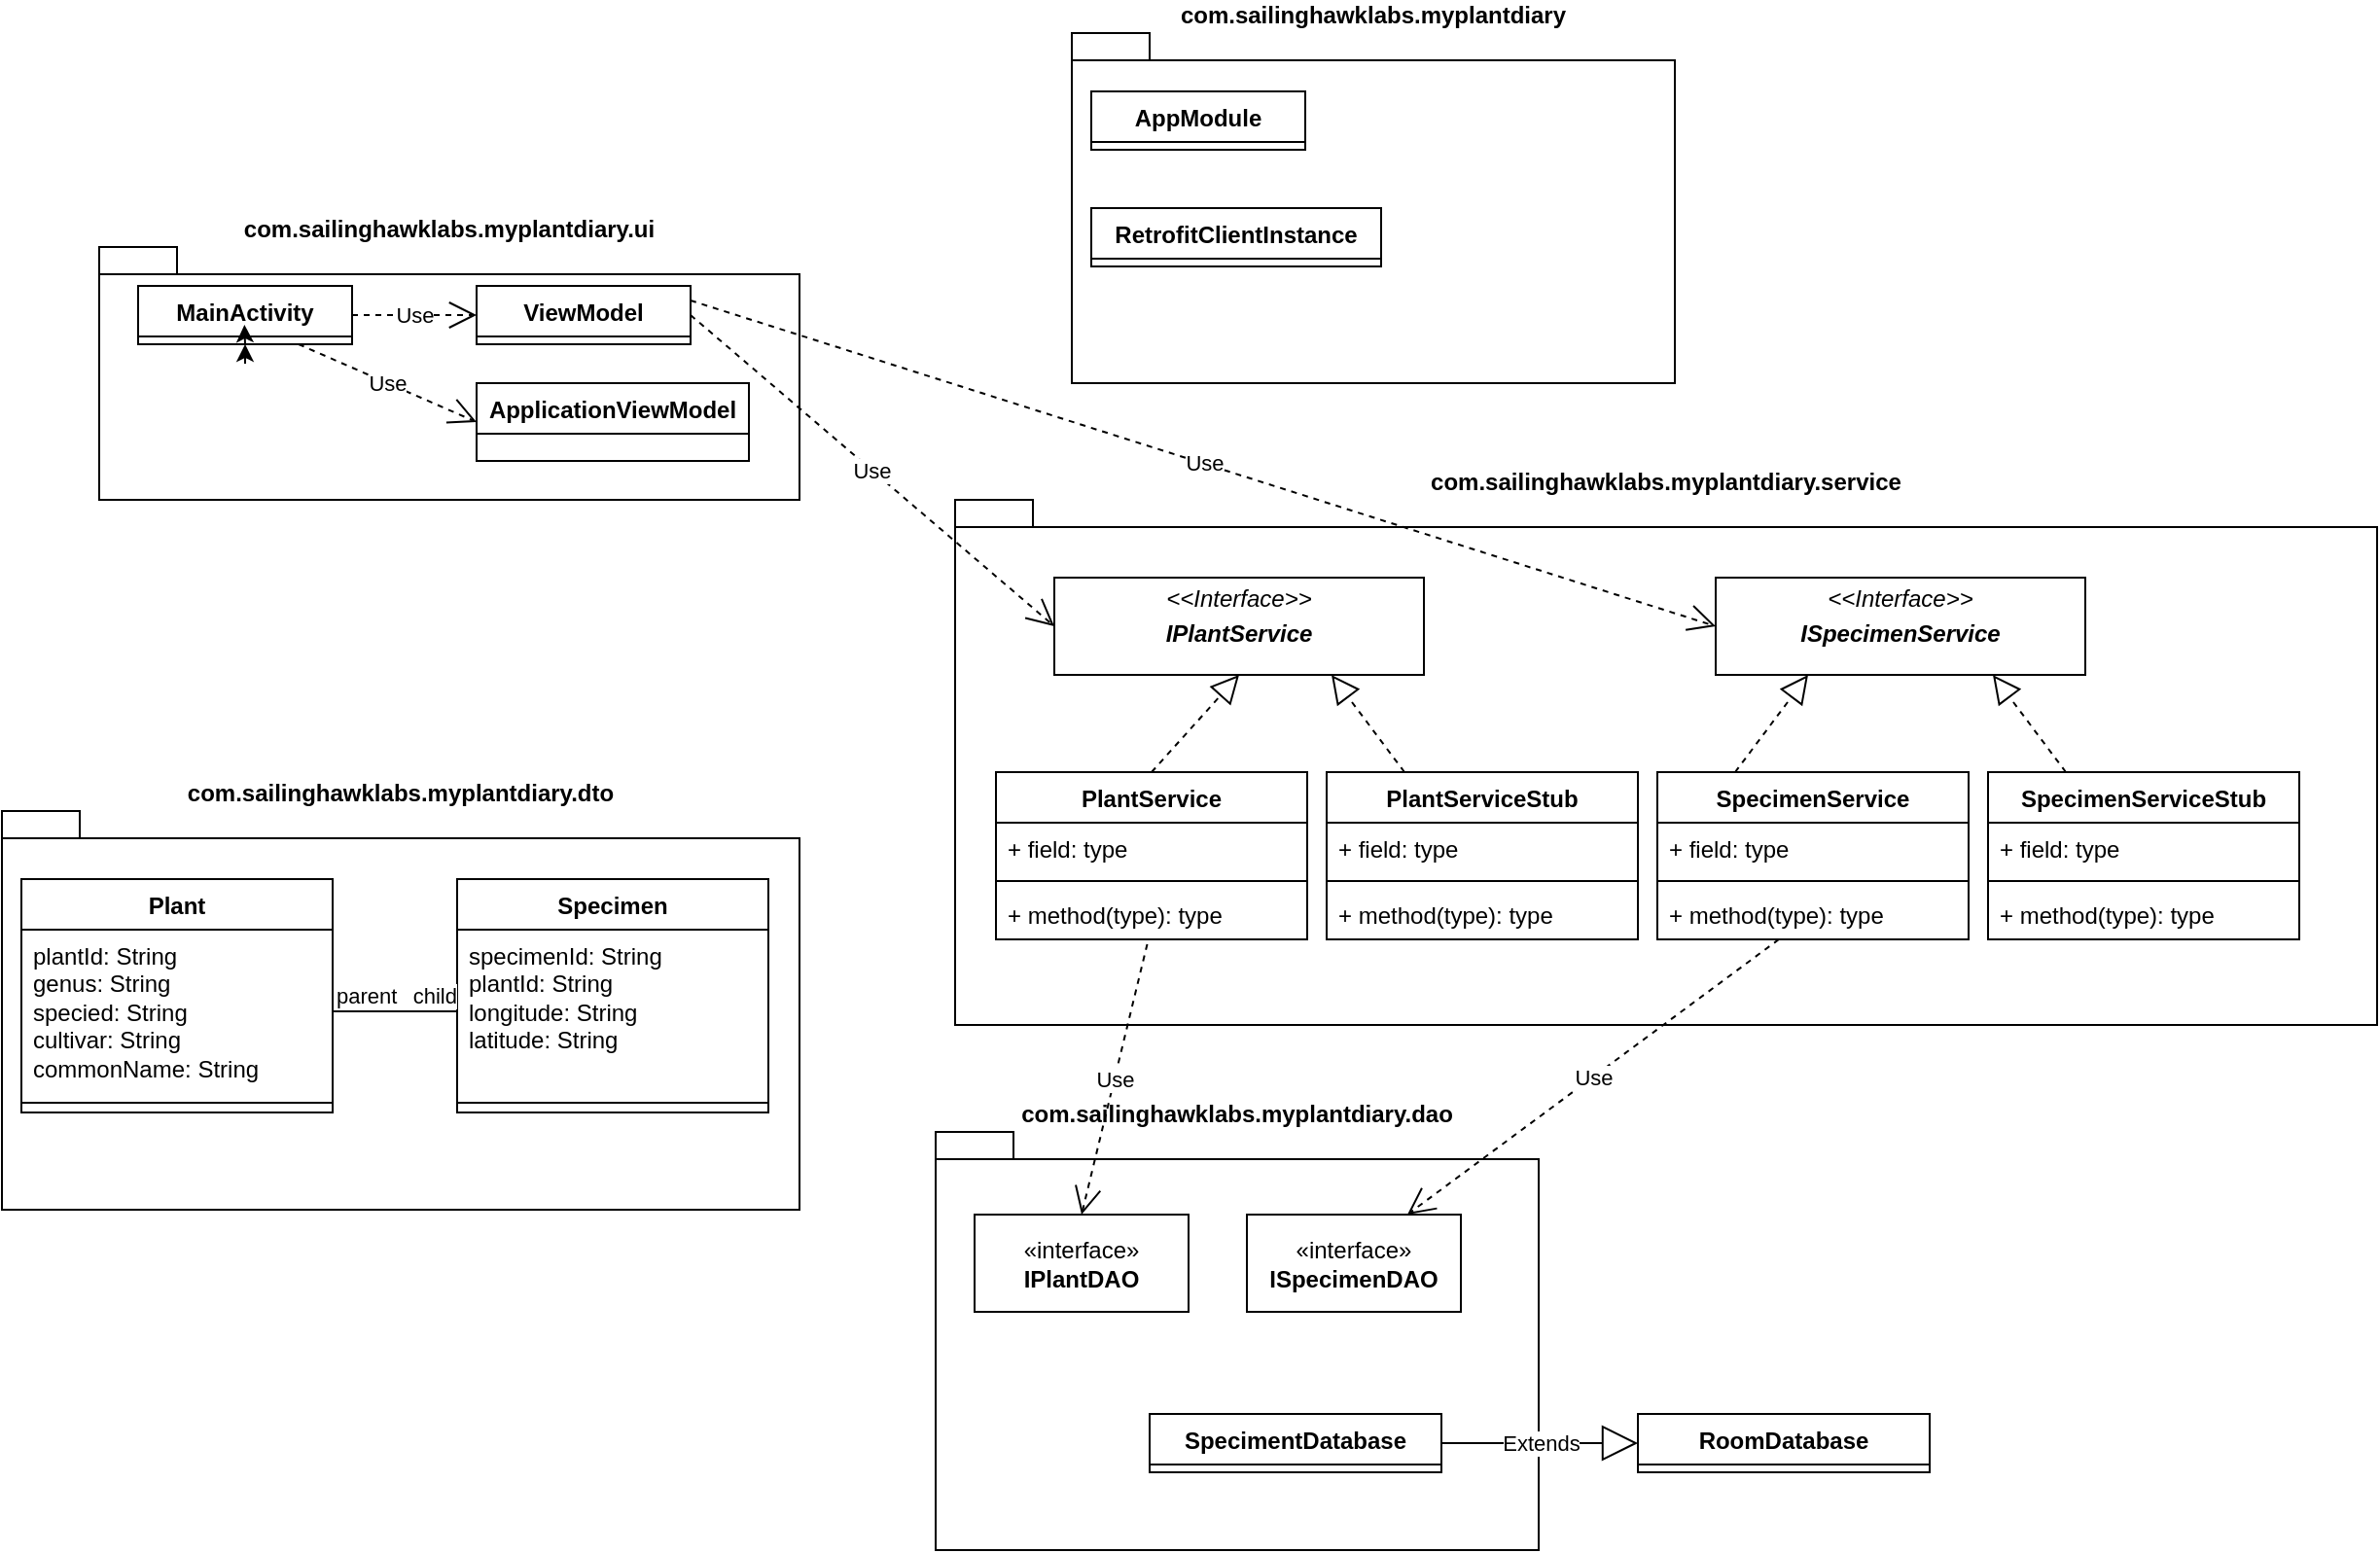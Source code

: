 <mxfile version="21.1.4" type="github">
  <diagram name="Page-1" id="b5b7bab2-c9e2-2cf4-8b2a-24fd1a2a6d21">
    <mxGraphModel dx="2223" dy="1129" grid="1" gridSize="10" guides="1" tooltips="1" connect="1" arrows="1" fold="1" page="1" pageScale="1" pageWidth="827" pageHeight="1169" background="none" math="0" shadow="0">
      <root>
        <mxCell id="0" />
        <mxCell id="1" parent="0" />
        <mxCell id="nXerVdP6QZ_sA-ox6z_5-1" value="com.sailinghawklabs.myplantdiary.ui" style="shape=folder;fontStyle=1;spacingTop=10;tabWidth=40;tabHeight=14;tabPosition=left;html=1;whiteSpace=wrap;labelPosition=center;verticalLabelPosition=top;align=center;verticalAlign=bottom;" vertex="1" parent="1">
          <mxGeometry x="150" y="210" width="360" height="130" as="geometry" />
        </mxCell>
        <mxCell id="nXerVdP6QZ_sA-ox6z_5-8" value="com.sailinghawklabs.myplantdiary.service" style="shape=folder;fontStyle=1;spacingTop=10;tabWidth=40;tabHeight=14;tabPosition=left;html=1;whiteSpace=wrap;labelPosition=center;verticalLabelPosition=top;align=center;verticalAlign=bottom;" vertex="1" parent="1">
          <mxGeometry x="590" y="340" width="731" height="270" as="geometry" />
        </mxCell>
        <mxCell id="nXerVdP6QZ_sA-ox6z_5-7" value="com.sailinghawklabs.myplantdiary.dto&lt;br&gt;" style="shape=folder;fontStyle=1;spacingTop=10;tabWidth=40;tabHeight=14;tabPosition=left;html=1;whiteSpace=wrap;labelPosition=center;verticalLabelPosition=top;align=center;verticalAlign=bottom;" vertex="1" parent="1">
          <mxGeometry x="100" y="500" width="410" height="205" as="geometry" />
        </mxCell>
        <mxCell id="nXerVdP6QZ_sA-ox6z_5-9" value="com.sailinghawklabs.myplantdiary.dao" style="shape=folder;fontStyle=1;spacingTop=10;tabWidth=40;tabHeight=14;tabPosition=left;html=1;whiteSpace=wrap;labelPosition=center;verticalLabelPosition=top;align=center;verticalAlign=bottom;" vertex="1" parent="1">
          <mxGeometry x="580" y="665" width="310" height="215" as="geometry" />
        </mxCell>
        <mxCell id="nXerVdP6QZ_sA-ox6z_5-12" value="MainActivity" style="swimlane;fontStyle=1;align=center;verticalAlign=top;childLayout=stackLayout;horizontal=1;startSize=26;horizontalStack=0;resizeParent=1;resizeParentMax=0;resizeLast=0;collapsible=1;marginBottom=0;whiteSpace=wrap;html=1;" vertex="1" collapsed="1" parent="1">
          <mxGeometry x="170" y="230" width="110" height="30" as="geometry">
            <mxRectangle x="380" y="244" width="160" height="86" as="alternateBounds" />
          </mxGeometry>
        </mxCell>
        <mxCell id="nXerVdP6QZ_sA-ox6z_5-13" value="+ field: type" style="text;strokeColor=none;fillColor=none;align=left;verticalAlign=top;spacingLeft=4;spacingRight=4;overflow=hidden;rotatable=0;points=[[0,0.5],[1,0.5]];portConstraint=eastwest;whiteSpace=wrap;html=1;" vertex="1" parent="nXerVdP6QZ_sA-ox6z_5-12">
          <mxGeometry y="26" width="160" height="26" as="geometry" />
        </mxCell>
        <mxCell id="nXerVdP6QZ_sA-ox6z_5-14" value="" style="line;strokeWidth=1;fillColor=none;align=left;verticalAlign=middle;spacingTop=-1;spacingLeft=3;spacingRight=3;rotatable=0;labelPosition=right;points=[];portConstraint=eastwest;strokeColor=inherit;" vertex="1" parent="nXerVdP6QZ_sA-ox6z_5-12">
          <mxGeometry y="52" width="160" height="8" as="geometry" />
        </mxCell>
        <mxCell id="nXerVdP6QZ_sA-ox6z_5-15" value="+ method(type): type" style="text;strokeColor=none;fillColor=none;align=left;verticalAlign=top;spacingLeft=4;spacingRight=4;overflow=hidden;rotatable=0;points=[[0,0.5],[1,0.5]];portConstraint=eastwest;whiteSpace=wrap;html=1;" vertex="1" parent="nXerVdP6QZ_sA-ox6z_5-12">
          <mxGeometry y="60" width="160" height="26" as="geometry" />
        </mxCell>
        <mxCell id="nXerVdP6QZ_sA-ox6z_5-16" value="ViewModel" style="swimlane;fontStyle=1;align=center;verticalAlign=top;childLayout=stackLayout;horizontal=1;startSize=26;horizontalStack=0;resizeParent=1;resizeParentMax=0;resizeLast=0;collapsible=1;marginBottom=0;whiteSpace=wrap;html=1;" vertex="1" collapsed="1" parent="1">
          <mxGeometry x="344" y="230" width="110" height="30" as="geometry">
            <mxRectangle x="380" y="244" width="160" height="86" as="alternateBounds" />
          </mxGeometry>
        </mxCell>
        <mxCell id="nXerVdP6QZ_sA-ox6z_5-17" value="+ field: type" style="text;strokeColor=none;fillColor=none;align=left;verticalAlign=top;spacingLeft=4;spacingRight=4;overflow=hidden;rotatable=0;points=[[0,0.5],[1,0.5]];portConstraint=eastwest;whiteSpace=wrap;html=1;" vertex="1" parent="nXerVdP6QZ_sA-ox6z_5-16">
          <mxGeometry y="26" width="160" height="26" as="geometry" />
        </mxCell>
        <mxCell id="nXerVdP6QZ_sA-ox6z_5-18" value="" style="line;strokeWidth=1;fillColor=none;align=left;verticalAlign=middle;spacingTop=-1;spacingLeft=3;spacingRight=3;rotatable=0;labelPosition=right;points=[];portConstraint=eastwest;strokeColor=inherit;" vertex="1" parent="nXerVdP6QZ_sA-ox6z_5-16">
          <mxGeometry y="52" width="160" height="8" as="geometry" />
        </mxCell>
        <mxCell id="nXerVdP6QZ_sA-ox6z_5-19" value="+ method(type): type" style="text;strokeColor=none;fillColor=none;align=left;verticalAlign=top;spacingLeft=4;spacingRight=4;overflow=hidden;rotatable=0;points=[[0,0.5],[1,0.5]];portConstraint=eastwest;whiteSpace=wrap;html=1;" vertex="1" parent="nXerVdP6QZ_sA-ox6z_5-16">
          <mxGeometry y="60" width="160" height="26" as="geometry" />
        </mxCell>
        <mxCell id="nXerVdP6QZ_sA-ox6z_5-24" value="ApplicationViewModel" style="swimlane;fontStyle=1;align=center;verticalAlign=top;childLayout=stackLayout;horizontal=1;startSize=26;horizontalStack=0;resizeParent=1;resizeParentMax=0;resizeLast=0;collapsible=1;marginBottom=0;whiteSpace=wrap;html=1;" vertex="1" collapsed="1" parent="1">
          <mxGeometry x="344" y="280" width="140" height="40" as="geometry">
            <mxRectangle x="120" y="210" width="160" height="86" as="alternateBounds" />
          </mxGeometry>
        </mxCell>
        <mxCell id="nXerVdP6QZ_sA-ox6z_5-25" value="+ field: type" style="text;strokeColor=none;fillColor=none;align=left;verticalAlign=top;spacingLeft=4;spacingRight=4;overflow=hidden;rotatable=0;points=[[0,0.5],[1,0.5]];portConstraint=eastwest;whiteSpace=wrap;html=1;" vertex="1" parent="nXerVdP6QZ_sA-ox6z_5-24">
          <mxGeometry y="26" width="160" height="26" as="geometry" />
        </mxCell>
        <mxCell id="nXerVdP6QZ_sA-ox6z_5-26" value="" style="line;strokeWidth=1;fillColor=none;align=left;verticalAlign=middle;spacingTop=-1;spacingLeft=3;spacingRight=3;rotatable=0;labelPosition=right;points=[];portConstraint=eastwest;strokeColor=inherit;" vertex="1" parent="nXerVdP6QZ_sA-ox6z_5-24">
          <mxGeometry y="52" width="160" height="8" as="geometry" />
        </mxCell>
        <mxCell id="nXerVdP6QZ_sA-ox6z_5-27" value="+ method(type): type" style="text;strokeColor=none;fillColor=none;align=left;verticalAlign=top;spacingLeft=4;spacingRight=4;overflow=hidden;rotatable=0;points=[[0,0.5],[1,0.5]];portConstraint=eastwest;whiteSpace=wrap;html=1;" vertex="1" parent="nXerVdP6QZ_sA-ox6z_5-24">
          <mxGeometry y="60" width="160" height="26" as="geometry" />
        </mxCell>
        <mxCell id="nXerVdP6QZ_sA-ox6z_5-28" value="com.sailinghawklabs.myplantdiary" style="shape=folder;fontStyle=1;spacingTop=10;tabWidth=40;tabHeight=14;tabPosition=left;html=1;whiteSpace=wrap;labelPosition=center;verticalLabelPosition=top;align=center;verticalAlign=bottom;" vertex="1" parent="1">
          <mxGeometry x="650" y="100" width="310" height="180" as="geometry" />
        </mxCell>
        <mxCell id="nXerVdP6QZ_sA-ox6z_5-29" value="AppModule" style="swimlane;fontStyle=1;align=center;verticalAlign=top;childLayout=stackLayout;horizontal=1;startSize=26;horizontalStack=0;resizeParent=1;resizeParentMax=0;resizeLast=0;collapsible=1;marginBottom=0;whiteSpace=wrap;html=1;" vertex="1" collapsed="1" parent="1">
          <mxGeometry x="660" y="130" width="110" height="30" as="geometry">
            <mxRectangle x="380" y="244" width="160" height="86" as="alternateBounds" />
          </mxGeometry>
        </mxCell>
        <mxCell id="nXerVdP6QZ_sA-ox6z_5-30" value="+ field: type" style="text;strokeColor=none;fillColor=none;align=left;verticalAlign=top;spacingLeft=4;spacingRight=4;overflow=hidden;rotatable=0;points=[[0,0.5],[1,0.5]];portConstraint=eastwest;whiteSpace=wrap;html=1;" vertex="1" parent="nXerVdP6QZ_sA-ox6z_5-29">
          <mxGeometry y="26" width="160" height="26" as="geometry" />
        </mxCell>
        <mxCell id="nXerVdP6QZ_sA-ox6z_5-31" value="" style="line;strokeWidth=1;fillColor=none;align=left;verticalAlign=middle;spacingTop=-1;spacingLeft=3;spacingRight=3;rotatable=0;labelPosition=right;points=[];portConstraint=eastwest;strokeColor=inherit;" vertex="1" parent="nXerVdP6QZ_sA-ox6z_5-29">
          <mxGeometry y="52" width="160" height="8" as="geometry" />
        </mxCell>
        <mxCell id="nXerVdP6QZ_sA-ox6z_5-32" value="+ method(type): type" style="text;strokeColor=none;fillColor=none;align=left;verticalAlign=top;spacingLeft=4;spacingRight=4;overflow=hidden;rotatable=0;points=[[0,0.5],[1,0.5]];portConstraint=eastwest;whiteSpace=wrap;html=1;" vertex="1" parent="nXerVdP6QZ_sA-ox6z_5-29">
          <mxGeometry y="60" width="160" height="26" as="geometry" />
        </mxCell>
        <mxCell id="nXerVdP6QZ_sA-ox6z_5-33" value="Use" style="endArrow=open;endSize=12;dashed=1;html=1;rounded=0;exitX=1;exitY=0.5;exitDx=0;exitDy=0;entryX=0;entryY=0.5;entryDx=0;entryDy=0;" edge="1" parent="1" source="nXerVdP6QZ_sA-ox6z_5-12" target="nXerVdP6QZ_sA-ox6z_5-16">
          <mxGeometry width="160" relative="1" as="geometry">
            <mxPoint x="520" y="320" as="sourcePoint" />
            <mxPoint x="680" y="320" as="targetPoint" />
          </mxGeometry>
        </mxCell>
        <mxCell id="nXerVdP6QZ_sA-ox6z_5-34" value="Use" style="endArrow=open;endSize=12;dashed=1;html=1;rounded=0;exitX=0.75;exitY=1;exitDx=0;exitDy=0;entryX=0;entryY=0.5;entryDx=0;entryDy=0;" edge="1" parent="1" source="nXerVdP6QZ_sA-ox6z_5-12" target="nXerVdP6QZ_sA-ox6z_5-24">
          <mxGeometry width="160" relative="1" as="geometry">
            <mxPoint x="280" y="255" as="sourcePoint" />
            <mxPoint x="354" y="255" as="targetPoint" />
          </mxGeometry>
        </mxCell>
        <mxCell id="nXerVdP6QZ_sA-ox6z_5-35" style="edgeStyle=orthogonalEdgeStyle;rounded=0;orthogonalLoop=1;jettySize=auto;html=1;exitX=0.5;exitY=1;exitDx=0;exitDy=0;entryX=0.497;entryY=0.667;entryDx=0;entryDy=0;entryPerimeter=0;" edge="1" parent="1" source="nXerVdP6QZ_sA-ox6z_5-12" target="nXerVdP6QZ_sA-ox6z_5-12">
          <mxGeometry relative="1" as="geometry" />
        </mxCell>
        <mxCell id="nXerVdP6QZ_sA-ox6z_5-36" style="edgeStyle=orthogonalEdgeStyle;rounded=0;orthogonalLoop=1;jettySize=auto;html=1;exitX=0.5;exitY=1;exitDx=0;exitDy=0;entryX=0.497;entryY=0.667;entryDx=0;entryDy=0;entryPerimeter=0;" edge="1" parent="1">
          <mxGeometry relative="1" as="geometry">
            <mxPoint x="225" y="270" as="sourcePoint" />
            <mxPoint x="225" y="260" as="targetPoint" />
          </mxGeometry>
        </mxCell>
        <mxCell id="nXerVdP6QZ_sA-ox6z_5-37" value="Plant" style="swimlane;fontStyle=1;align=center;verticalAlign=top;childLayout=stackLayout;horizontal=1;startSize=26;horizontalStack=0;resizeParent=1;resizeParentMax=0;resizeLast=0;collapsible=1;marginBottom=0;whiteSpace=wrap;html=1;" vertex="1" parent="1">
          <mxGeometry x="110" y="535" width="160" height="120" as="geometry">
            <mxRectangle x="120" y="440" width="110" height="30" as="alternateBounds" />
          </mxGeometry>
        </mxCell>
        <mxCell id="nXerVdP6QZ_sA-ox6z_5-38" value="plantId: String&lt;br&gt;genus: String&lt;br&gt;specied: String&lt;br&gt;cultivar: String&lt;br&gt;commonName: String" style="text;strokeColor=none;fillColor=none;align=left;verticalAlign=top;spacingLeft=4;spacingRight=4;overflow=hidden;rotatable=0;points=[[0,0.5],[1,0.5]];portConstraint=eastwest;whiteSpace=wrap;html=1;" vertex="1" parent="nXerVdP6QZ_sA-ox6z_5-37">
          <mxGeometry y="26" width="160" height="84" as="geometry" />
        </mxCell>
        <mxCell id="nXerVdP6QZ_sA-ox6z_5-39" value="" style="line;strokeWidth=1;fillColor=none;align=left;verticalAlign=middle;spacingTop=-1;spacingLeft=3;spacingRight=3;rotatable=0;labelPosition=right;points=[];portConstraint=eastwest;strokeColor=inherit;" vertex="1" parent="nXerVdP6QZ_sA-ox6z_5-37">
          <mxGeometry y="110" width="160" height="10" as="geometry" />
        </mxCell>
        <mxCell id="nXerVdP6QZ_sA-ox6z_5-41" value="Specimen" style="swimlane;fontStyle=1;align=center;verticalAlign=top;childLayout=stackLayout;horizontal=1;startSize=26;horizontalStack=0;resizeParent=1;resizeParentMax=0;resizeLast=0;collapsible=1;marginBottom=0;whiteSpace=wrap;html=1;" vertex="1" parent="1">
          <mxGeometry x="334" y="535" width="160" height="120" as="geometry">
            <mxRectangle x="120" y="440" width="110" height="30" as="alternateBounds" />
          </mxGeometry>
        </mxCell>
        <mxCell id="nXerVdP6QZ_sA-ox6z_5-42" value="specimenId: String&lt;br&gt;plantId: String&lt;br&gt;longitude: String&lt;br&gt;latitude: String" style="text;strokeColor=none;fillColor=none;align=left;verticalAlign=top;spacingLeft=4;spacingRight=4;overflow=hidden;rotatable=0;points=[[0,0.5],[1,0.5]];portConstraint=eastwest;whiteSpace=wrap;html=1;" vertex="1" parent="nXerVdP6QZ_sA-ox6z_5-41">
          <mxGeometry y="26" width="160" height="84" as="geometry" />
        </mxCell>
        <mxCell id="nXerVdP6QZ_sA-ox6z_5-43" value="" style="line;strokeWidth=1;fillColor=none;align=left;verticalAlign=middle;spacingTop=-1;spacingLeft=3;spacingRight=3;rotatable=0;labelPosition=right;points=[];portConstraint=eastwest;strokeColor=inherit;" vertex="1" parent="nXerVdP6QZ_sA-ox6z_5-41">
          <mxGeometry y="110" width="160" height="10" as="geometry" />
        </mxCell>
        <mxCell id="nXerVdP6QZ_sA-ox6z_5-45" value="" style="endArrow=none;html=1;edgeStyle=orthogonalEdgeStyle;rounded=0;exitX=1;exitY=0.5;exitDx=0;exitDy=0;entryX=0;entryY=0.5;entryDx=0;entryDy=0;" edge="1" parent="1" source="nXerVdP6QZ_sA-ox6z_5-38" target="nXerVdP6QZ_sA-ox6z_5-42">
          <mxGeometry relative="1" as="geometry">
            <mxPoint x="220" y="455" as="sourcePoint" />
            <mxPoint x="350" y="603" as="targetPoint" />
          </mxGeometry>
        </mxCell>
        <mxCell id="nXerVdP6QZ_sA-ox6z_5-46" value="parent" style="edgeLabel;resizable=0;html=1;align=left;verticalAlign=bottom;" connectable="0" vertex="1" parent="nXerVdP6QZ_sA-ox6z_5-45">
          <mxGeometry x="-1" relative="1" as="geometry" />
        </mxCell>
        <mxCell id="nXerVdP6QZ_sA-ox6z_5-47" value="child" style="edgeLabel;resizable=0;html=1;align=right;verticalAlign=bottom;" connectable="0" vertex="1" parent="nXerVdP6QZ_sA-ox6z_5-45">
          <mxGeometry x="1" relative="1" as="geometry" />
        </mxCell>
        <mxCell id="nXerVdP6QZ_sA-ox6z_5-52" value="&lt;p style=&quot;margin:0px;margin-top:4px;text-align:center;&quot;&gt;&lt;i&gt;&amp;lt;&amp;lt;Interface&amp;gt;&amp;gt;&lt;/i&gt;&lt;br&gt;&lt;/p&gt;&lt;p style=&quot;margin:0px;margin-top:4px;text-align:center;&quot;&gt;&lt;i&gt;&lt;b&gt;IPlantService&lt;/b&gt;&lt;/i&gt;&lt;/p&gt;&lt;p style=&quot;margin:0px;margin-left:4px;&quot;&gt;&lt;br&gt;&lt;/p&gt;" style="verticalAlign=top;align=left;overflow=fill;fontSize=12;fontFamily=Helvetica;html=1;whiteSpace=wrap;" vertex="1" parent="1">
          <mxGeometry x="641" y="380" width="190" height="50" as="geometry" />
        </mxCell>
        <mxCell id="nXerVdP6QZ_sA-ox6z_5-53" value="PlantService" style="swimlane;fontStyle=1;align=center;verticalAlign=top;childLayout=stackLayout;horizontal=1;startSize=26;horizontalStack=0;resizeParent=1;resizeParentMax=0;resizeLast=0;collapsible=1;marginBottom=0;whiteSpace=wrap;html=1;" vertex="1" parent="1">
          <mxGeometry x="611" y="480" width="160" height="86" as="geometry" />
        </mxCell>
        <mxCell id="nXerVdP6QZ_sA-ox6z_5-54" value="+ field: type" style="text;strokeColor=none;fillColor=none;align=left;verticalAlign=top;spacingLeft=4;spacingRight=4;overflow=hidden;rotatable=0;points=[[0,0.5],[1,0.5]];portConstraint=eastwest;whiteSpace=wrap;html=1;" vertex="1" parent="nXerVdP6QZ_sA-ox6z_5-53">
          <mxGeometry y="26" width="160" height="26" as="geometry" />
        </mxCell>
        <mxCell id="nXerVdP6QZ_sA-ox6z_5-55" value="" style="line;strokeWidth=1;fillColor=none;align=left;verticalAlign=middle;spacingTop=-1;spacingLeft=3;spacingRight=3;rotatable=0;labelPosition=right;points=[];portConstraint=eastwest;strokeColor=inherit;" vertex="1" parent="nXerVdP6QZ_sA-ox6z_5-53">
          <mxGeometry y="52" width="160" height="8" as="geometry" />
        </mxCell>
        <mxCell id="nXerVdP6QZ_sA-ox6z_5-56" value="+ method(type): type" style="text;strokeColor=none;fillColor=none;align=left;verticalAlign=top;spacingLeft=4;spacingRight=4;overflow=hidden;rotatable=0;points=[[0,0.5],[1,0.5]];portConstraint=eastwest;whiteSpace=wrap;html=1;" vertex="1" parent="nXerVdP6QZ_sA-ox6z_5-53">
          <mxGeometry y="60" width="160" height="26" as="geometry" />
        </mxCell>
        <mxCell id="nXerVdP6QZ_sA-ox6z_5-57" value="" style="endArrow=block;dashed=1;endFill=0;endSize=12;html=1;rounded=0;entryX=0.5;entryY=1;entryDx=0;entryDy=0;exitX=0.5;exitY=0;exitDx=0;exitDy=0;" edge="1" parent="1" source="nXerVdP6QZ_sA-ox6z_5-53" target="nXerVdP6QZ_sA-ox6z_5-52">
          <mxGeometry width="160" relative="1" as="geometry">
            <mxPoint x="811" y="500" as="sourcePoint" />
            <mxPoint x="971" y="500" as="targetPoint" />
          </mxGeometry>
        </mxCell>
        <mxCell id="nXerVdP6QZ_sA-ox6z_5-59" value="PlantServiceStub" style="swimlane;fontStyle=1;align=center;verticalAlign=top;childLayout=stackLayout;horizontal=1;startSize=26;horizontalStack=0;resizeParent=1;resizeParentMax=0;resizeLast=0;collapsible=1;marginBottom=0;whiteSpace=wrap;html=1;" vertex="1" parent="1">
          <mxGeometry x="781" y="480" width="160" height="86" as="geometry" />
        </mxCell>
        <mxCell id="nXerVdP6QZ_sA-ox6z_5-60" value="+ field: type" style="text;strokeColor=none;fillColor=none;align=left;verticalAlign=top;spacingLeft=4;spacingRight=4;overflow=hidden;rotatable=0;points=[[0,0.5],[1,0.5]];portConstraint=eastwest;whiteSpace=wrap;html=1;" vertex="1" parent="nXerVdP6QZ_sA-ox6z_5-59">
          <mxGeometry y="26" width="160" height="26" as="geometry" />
        </mxCell>
        <mxCell id="nXerVdP6QZ_sA-ox6z_5-61" value="" style="line;strokeWidth=1;fillColor=none;align=left;verticalAlign=middle;spacingTop=-1;spacingLeft=3;spacingRight=3;rotatable=0;labelPosition=right;points=[];portConstraint=eastwest;strokeColor=inherit;" vertex="1" parent="nXerVdP6QZ_sA-ox6z_5-59">
          <mxGeometry y="52" width="160" height="8" as="geometry" />
        </mxCell>
        <mxCell id="nXerVdP6QZ_sA-ox6z_5-62" value="+ method(type): type" style="text;strokeColor=none;fillColor=none;align=left;verticalAlign=top;spacingLeft=4;spacingRight=4;overflow=hidden;rotatable=0;points=[[0,0.5],[1,0.5]];portConstraint=eastwest;whiteSpace=wrap;html=1;" vertex="1" parent="nXerVdP6QZ_sA-ox6z_5-59">
          <mxGeometry y="60" width="160" height="26" as="geometry" />
        </mxCell>
        <mxCell id="nXerVdP6QZ_sA-ox6z_5-64" value="" style="endArrow=block;dashed=1;endFill=0;endSize=12;html=1;rounded=0;entryX=0.75;entryY=1;entryDx=0;entryDy=0;exitX=0.25;exitY=0;exitDx=0;exitDy=0;" edge="1" parent="1" source="nXerVdP6QZ_sA-ox6z_5-59" target="nXerVdP6QZ_sA-ox6z_5-52">
          <mxGeometry width="160" relative="1" as="geometry">
            <mxPoint x="841" y="470" as="sourcePoint" />
            <mxPoint x="856" y="410" as="targetPoint" />
          </mxGeometry>
        </mxCell>
        <mxCell id="nXerVdP6QZ_sA-ox6z_5-65" value="&lt;p style=&quot;margin:0px;margin-top:4px;text-align:center;&quot;&gt;&lt;i&gt;&amp;lt;&amp;lt;Interface&amp;gt;&amp;gt;&lt;/i&gt;&lt;br&gt;&lt;/p&gt;&lt;p style=&quot;margin:0px;margin-top:4px;text-align:center;&quot;&gt;&lt;b&gt;&lt;i&gt;ISpecimenService&lt;/i&gt;&lt;/b&gt;&lt;/p&gt;" style="verticalAlign=top;align=left;overflow=fill;fontSize=12;fontFamily=Helvetica;html=1;whiteSpace=wrap;" vertex="1" parent="1">
          <mxGeometry x="981" y="380" width="190" height="50" as="geometry" />
        </mxCell>
        <mxCell id="nXerVdP6QZ_sA-ox6z_5-66" value="SpecimenServiceStub" style="swimlane;fontStyle=1;align=center;verticalAlign=top;childLayout=stackLayout;horizontal=1;startSize=26;horizontalStack=0;resizeParent=1;resizeParentMax=0;resizeLast=0;collapsible=1;marginBottom=0;whiteSpace=wrap;html=1;" vertex="1" parent="1">
          <mxGeometry x="1121" y="480" width="160" height="86" as="geometry" />
        </mxCell>
        <mxCell id="nXerVdP6QZ_sA-ox6z_5-67" value="+ field: type" style="text;strokeColor=none;fillColor=none;align=left;verticalAlign=top;spacingLeft=4;spacingRight=4;overflow=hidden;rotatable=0;points=[[0,0.5],[1,0.5]];portConstraint=eastwest;whiteSpace=wrap;html=1;" vertex="1" parent="nXerVdP6QZ_sA-ox6z_5-66">
          <mxGeometry y="26" width="160" height="26" as="geometry" />
        </mxCell>
        <mxCell id="nXerVdP6QZ_sA-ox6z_5-68" value="" style="line;strokeWidth=1;fillColor=none;align=left;verticalAlign=middle;spacingTop=-1;spacingLeft=3;spacingRight=3;rotatable=0;labelPosition=right;points=[];portConstraint=eastwest;strokeColor=inherit;" vertex="1" parent="nXerVdP6QZ_sA-ox6z_5-66">
          <mxGeometry y="52" width="160" height="8" as="geometry" />
        </mxCell>
        <mxCell id="nXerVdP6QZ_sA-ox6z_5-69" value="+ method(type): type" style="text;strokeColor=none;fillColor=none;align=left;verticalAlign=top;spacingLeft=4;spacingRight=4;overflow=hidden;rotatable=0;points=[[0,0.5],[1,0.5]];portConstraint=eastwest;whiteSpace=wrap;html=1;" vertex="1" parent="nXerVdP6QZ_sA-ox6z_5-66">
          <mxGeometry y="60" width="160" height="26" as="geometry" />
        </mxCell>
        <mxCell id="nXerVdP6QZ_sA-ox6z_5-70" value="SpecimenService" style="swimlane;fontStyle=1;align=center;verticalAlign=top;childLayout=stackLayout;horizontal=1;startSize=26;horizontalStack=0;resizeParent=1;resizeParentMax=0;resizeLast=0;collapsible=1;marginBottom=0;whiteSpace=wrap;html=1;" vertex="1" parent="1">
          <mxGeometry x="951" y="480" width="160" height="86" as="geometry" />
        </mxCell>
        <mxCell id="nXerVdP6QZ_sA-ox6z_5-71" value="+ field: type" style="text;strokeColor=none;fillColor=none;align=left;verticalAlign=top;spacingLeft=4;spacingRight=4;overflow=hidden;rotatable=0;points=[[0,0.5],[1,0.5]];portConstraint=eastwest;whiteSpace=wrap;html=1;" vertex="1" parent="nXerVdP6QZ_sA-ox6z_5-70">
          <mxGeometry y="26" width="160" height="26" as="geometry" />
        </mxCell>
        <mxCell id="nXerVdP6QZ_sA-ox6z_5-72" value="" style="line;strokeWidth=1;fillColor=none;align=left;verticalAlign=middle;spacingTop=-1;spacingLeft=3;spacingRight=3;rotatable=0;labelPosition=right;points=[];portConstraint=eastwest;strokeColor=inherit;" vertex="1" parent="nXerVdP6QZ_sA-ox6z_5-70">
          <mxGeometry y="52" width="160" height="8" as="geometry" />
        </mxCell>
        <mxCell id="nXerVdP6QZ_sA-ox6z_5-73" value="+ method(type): type" style="text;strokeColor=none;fillColor=none;align=left;verticalAlign=top;spacingLeft=4;spacingRight=4;overflow=hidden;rotatable=0;points=[[0,0.5],[1,0.5]];portConstraint=eastwest;whiteSpace=wrap;html=1;" vertex="1" parent="nXerVdP6QZ_sA-ox6z_5-70">
          <mxGeometry y="60" width="160" height="26" as="geometry" />
        </mxCell>
        <mxCell id="nXerVdP6QZ_sA-ox6z_5-74" value="" style="endArrow=block;dashed=1;endFill=0;endSize=12;html=1;rounded=0;entryX=0.75;entryY=1;entryDx=0;entryDy=0;exitX=0.25;exitY=0;exitDx=0;exitDy=0;" edge="1" parent="1" source="nXerVdP6QZ_sA-ox6z_5-66" target="nXerVdP6QZ_sA-ox6z_5-65">
          <mxGeometry width="160" relative="1" as="geometry">
            <mxPoint x="1171" y="480" as="sourcePoint" />
            <mxPoint x="1103" y="420" as="targetPoint" />
          </mxGeometry>
        </mxCell>
        <mxCell id="nXerVdP6QZ_sA-ox6z_5-75" value="" style="endArrow=block;dashed=1;endFill=0;endSize=12;html=1;rounded=0;entryX=0.25;entryY=1;entryDx=0;entryDy=0;exitX=0.25;exitY=0;exitDx=0;exitDy=0;" edge="1" parent="1" source="nXerVdP6QZ_sA-ox6z_5-70" target="nXerVdP6QZ_sA-ox6z_5-65">
          <mxGeometry width="160" relative="1" as="geometry">
            <mxPoint x="1060" y="480" as="sourcePoint" />
            <mxPoint x="1002" y="420" as="targetPoint" />
          </mxGeometry>
        </mxCell>
        <mxCell id="nXerVdP6QZ_sA-ox6z_5-76" value="Use" style="endArrow=open;endSize=12;dashed=1;html=1;rounded=0;exitX=1;exitY=0.5;exitDx=0;exitDy=0;entryX=0;entryY=0.5;entryDx=0;entryDy=0;" edge="1" parent="1" source="nXerVdP6QZ_sA-ox6z_5-16" target="nXerVdP6QZ_sA-ox6z_5-52">
          <mxGeometry width="160" relative="1" as="geometry">
            <mxPoint x="470" y="280" as="sourcePoint" />
            <mxPoint x="630" y="280" as="targetPoint" />
          </mxGeometry>
        </mxCell>
        <mxCell id="nXerVdP6QZ_sA-ox6z_5-77" value="Use" style="endArrow=open;endSize=12;dashed=1;html=1;rounded=0;exitX=1;exitY=0.25;exitDx=0;exitDy=0;entryX=0;entryY=0.5;entryDx=0;entryDy=0;" edge="1" parent="1" source="nXerVdP6QZ_sA-ox6z_5-16" target="nXerVdP6QZ_sA-ox6z_5-65">
          <mxGeometry width="160" relative="1" as="geometry">
            <mxPoint x="394" y="385" as="sourcePoint" />
            <mxPoint x="651" y="415" as="targetPoint" />
          </mxGeometry>
        </mxCell>
        <mxCell id="nXerVdP6QZ_sA-ox6z_5-79" value="«interface»&lt;br&gt;&lt;b&gt;IPlantDAO&lt;/b&gt;" style="html=1;whiteSpace=wrap;" vertex="1" parent="1">
          <mxGeometry x="600" y="707.5" width="110" height="50" as="geometry" />
        </mxCell>
        <mxCell id="nXerVdP6QZ_sA-ox6z_5-80" value="Use" style="endArrow=open;endSize=12;dashed=1;html=1;rounded=0;exitX=0.486;exitY=1.095;exitDx=0;exitDy=0;entryX=0.5;entryY=0;entryDx=0;entryDy=0;exitPerimeter=0;" edge="1" parent="1" source="nXerVdP6QZ_sA-ox6z_5-56" target="nXerVdP6QZ_sA-ox6z_5-79">
          <mxGeometry width="160" relative="1" as="geometry">
            <mxPoint x="360" y="450" as="sourcePoint" />
            <mxPoint x="547" y="610" as="targetPoint" />
          </mxGeometry>
        </mxCell>
        <mxCell id="nXerVdP6QZ_sA-ox6z_5-81" value="RetrofitClientInstance" style="swimlane;fontStyle=1;align=center;verticalAlign=top;childLayout=stackLayout;horizontal=1;startSize=26;horizontalStack=0;resizeParent=1;resizeParentMax=0;resizeLast=0;collapsible=1;marginBottom=0;whiteSpace=wrap;html=1;" vertex="1" collapsed="1" parent="1">
          <mxGeometry x="660" y="190" width="149" height="30" as="geometry">
            <mxRectangle x="380" y="244" width="160" height="86" as="alternateBounds" />
          </mxGeometry>
        </mxCell>
        <mxCell id="nXerVdP6QZ_sA-ox6z_5-82" value="+ field: type" style="text;strokeColor=none;fillColor=none;align=left;verticalAlign=top;spacingLeft=4;spacingRight=4;overflow=hidden;rotatable=0;points=[[0,0.5],[1,0.5]];portConstraint=eastwest;whiteSpace=wrap;html=1;" vertex="1" parent="nXerVdP6QZ_sA-ox6z_5-81">
          <mxGeometry y="26" width="160" height="26" as="geometry" />
        </mxCell>
        <mxCell id="nXerVdP6QZ_sA-ox6z_5-83" value="" style="line;strokeWidth=1;fillColor=none;align=left;verticalAlign=middle;spacingTop=-1;spacingLeft=3;spacingRight=3;rotatable=0;labelPosition=right;points=[];portConstraint=eastwest;strokeColor=inherit;" vertex="1" parent="nXerVdP6QZ_sA-ox6z_5-81">
          <mxGeometry y="52" width="160" height="8" as="geometry" />
        </mxCell>
        <mxCell id="nXerVdP6QZ_sA-ox6z_5-84" value="+ method(type): type" style="text;strokeColor=none;fillColor=none;align=left;verticalAlign=top;spacingLeft=4;spacingRight=4;overflow=hidden;rotatable=0;points=[[0,0.5],[1,0.5]];portConstraint=eastwest;whiteSpace=wrap;html=1;" vertex="1" parent="nXerVdP6QZ_sA-ox6z_5-81">
          <mxGeometry y="60" width="160" height="26" as="geometry" />
        </mxCell>
        <mxCell id="nXerVdP6QZ_sA-ox6z_5-85" value="«interface»&lt;br&gt;&lt;b&gt;ISpecimenDAO&lt;/b&gt;" style="html=1;whiteSpace=wrap;" vertex="1" parent="1">
          <mxGeometry x="740" y="707.5" width="110" height="50" as="geometry" />
        </mxCell>
        <mxCell id="nXerVdP6QZ_sA-ox6z_5-86" value="Use" style="endArrow=open;endSize=12;dashed=1;html=1;rounded=0;entryX=0.75;entryY=0;entryDx=0;entryDy=0;" edge="1" parent="1" source="nXerVdP6QZ_sA-ox6z_5-73" target="nXerVdP6QZ_sA-ox6z_5-85">
          <mxGeometry width="160" relative="1" as="geometry">
            <mxPoint x="1004" y="600" as="sourcePoint" />
            <mxPoint x="970" y="740" as="targetPoint" />
          </mxGeometry>
        </mxCell>
        <mxCell id="nXerVdP6QZ_sA-ox6z_5-87" value="SpecimentDatabase" style="swimlane;fontStyle=1;align=center;verticalAlign=top;childLayout=stackLayout;horizontal=1;startSize=26;horizontalStack=0;resizeParent=1;resizeParentMax=0;resizeLast=0;collapsible=1;marginBottom=0;whiteSpace=wrap;html=1;" vertex="1" collapsed="1" parent="1">
          <mxGeometry x="690" y="810" width="150" height="30" as="geometry">
            <mxRectangle x="681" y="775" width="160" height="86" as="alternateBounds" />
          </mxGeometry>
        </mxCell>
        <mxCell id="nXerVdP6QZ_sA-ox6z_5-88" value="+ field: type" style="text;strokeColor=none;fillColor=none;align=left;verticalAlign=top;spacingLeft=4;spacingRight=4;overflow=hidden;rotatable=0;points=[[0,0.5],[1,0.5]];portConstraint=eastwest;whiteSpace=wrap;html=1;" vertex="1" parent="nXerVdP6QZ_sA-ox6z_5-87">
          <mxGeometry y="26" width="160" height="26" as="geometry" />
        </mxCell>
        <mxCell id="nXerVdP6QZ_sA-ox6z_5-89" value="" style="line;strokeWidth=1;fillColor=none;align=left;verticalAlign=middle;spacingTop=-1;spacingLeft=3;spacingRight=3;rotatable=0;labelPosition=right;points=[];portConstraint=eastwest;strokeColor=inherit;" vertex="1" parent="nXerVdP6QZ_sA-ox6z_5-87">
          <mxGeometry y="52" width="160" height="8" as="geometry" />
        </mxCell>
        <mxCell id="nXerVdP6QZ_sA-ox6z_5-90" value="+ method(type): type" style="text;strokeColor=none;fillColor=none;align=left;verticalAlign=top;spacingLeft=4;spacingRight=4;overflow=hidden;rotatable=0;points=[[0,0.5],[1,0.5]];portConstraint=eastwest;whiteSpace=wrap;html=1;" vertex="1" parent="nXerVdP6QZ_sA-ox6z_5-87">
          <mxGeometry y="60" width="160" height="26" as="geometry" />
        </mxCell>
        <mxCell id="nXerVdP6QZ_sA-ox6z_5-91" value="RoomDatabase" style="swimlane;fontStyle=1;align=center;verticalAlign=top;childLayout=stackLayout;horizontal=1;startSize=26;horizontalStack=0;resizeParent=1;resizeParentMax=0;resizeLast=0;collapsible=1;marginBottom=0;whiteSpace=wrap;html=1;" vertex="1" collapsed="1" parent="1">
          <mxGeometry x="941" y="810" width="150" height="30" as="geometry">
            <mxRectangle x="681" y="775" width="160" height="86" as="alternateBounds" />
          </mxGeometry>
        </mxCell>
        <mxCell id="nXerVdP6QZ_sA-ox6z_5-92" value="+ field: type" style="text;strokeColor=none;fillColor=none;align=left;verticalAlign=top;spacingLeft=4;spacingRight=4;overflow=hidden;rotatable=0;points=[[0,0.5],[1,0.5]];portConstraint=eastwest;whiteSpace=wrap;html=1;" vertex="1" parent="nXerVdP6QZ_sA-ox6z_5-91">
          <mxGeometry y="26" width="160" height="26" as="geometry" />
        </mxCell>
        <mxCell id="nXerVdP6QZ_sA-ox6z_5-93" value="" style="line;strokeWidth=1;fillColor=none;align=left;verticalAlign=middle;spacingTop=-1;spacingLeft=3;spacingRight=3;rotatable=0;labelPosition=right;points=[];portConstraint=eastwest;strokeColor=inherit;" vertex="1" parent="nXerVdP6QZ_sA-ox6z_5-91">
          <mxGeometry y="52" width="160" height="8" as="geometry" />
        </mxCell>
        <mxCell id="nXerVdP6QZ_sA-ox6z_5-94" value="+ method(type): type" style="text;strokeColor=none;fillColor=none;align=left;verticalAlign=top;spacingLeft=4;spacingRight=4;overflow=hidden;rotatable=0;points=[[0,0.5],[1,0.5]];portConstraint=eastwest;whiteSpace=wrap;html=1;" vertex="1" parent="nXerVdP6QZ_sA-ox6z_5-91">
          <mxGeometry y="60" width="160" height="26" as="geometry" />
        </mxCell>
        <mxCell id="nXerVdP6QZ_sA-ox6z_5-95" value="Extends" style="endArrow=block;endSize=16;endFill=0;html=1;rounded=0;entryX=0;entryY=0.5;entryDx=0;entryDy=0;exitX=1;exitY=0.5;exitDx=0;exitDy=0;" edge="1" parent="1" source="nXerVdP6QZ_sA-ox6z_5-87" target="nXerVdP6QZ_sA-ox6z_5-91">
          <mxGeometry width="160" relative="1" as="geometry">
            <mxPoint x="750" y="930" as="sourcePoint" />
            <mxPoint x="910" y="930" as="targetPoint" />
          </mxGeometry>
        </mxCell>
      </root>
    </mxGraphModel>
  </diagram>
</mxfile>
